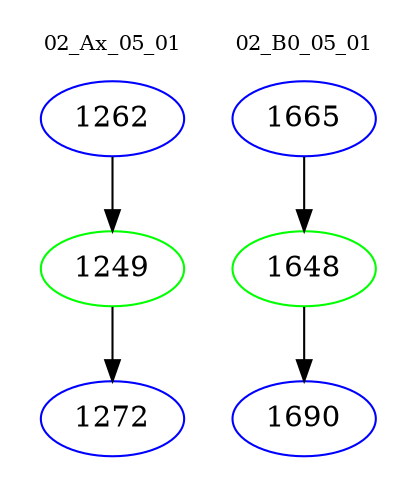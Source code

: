 digraph{
subgraph cluster_0 {
color = white
label = "02_Ax_05_01";
fontsize=10;
T0_1262 [label="1262", color="blue"]
T0_1262 -> T0_1249 [color="black"]
T0_1249 [label="1249", color="green"]
T0_1249 -> T0_1272 [color="black"]
T0_1272 [label="1272", color="blue"]
}
subgraph cluster_1 {
color = white
label = "02_B0_05_01";
fontsize=10;
T1_1665 [label="1665", color="blue"]
T1_1665 -> T1_1648 [color="black"]
T1_1648 [label="1648", color="green"]
T1_1648 -> T1_1690 [color="black"]
T1_1690 [label="1690", color="blue"]
}
}
